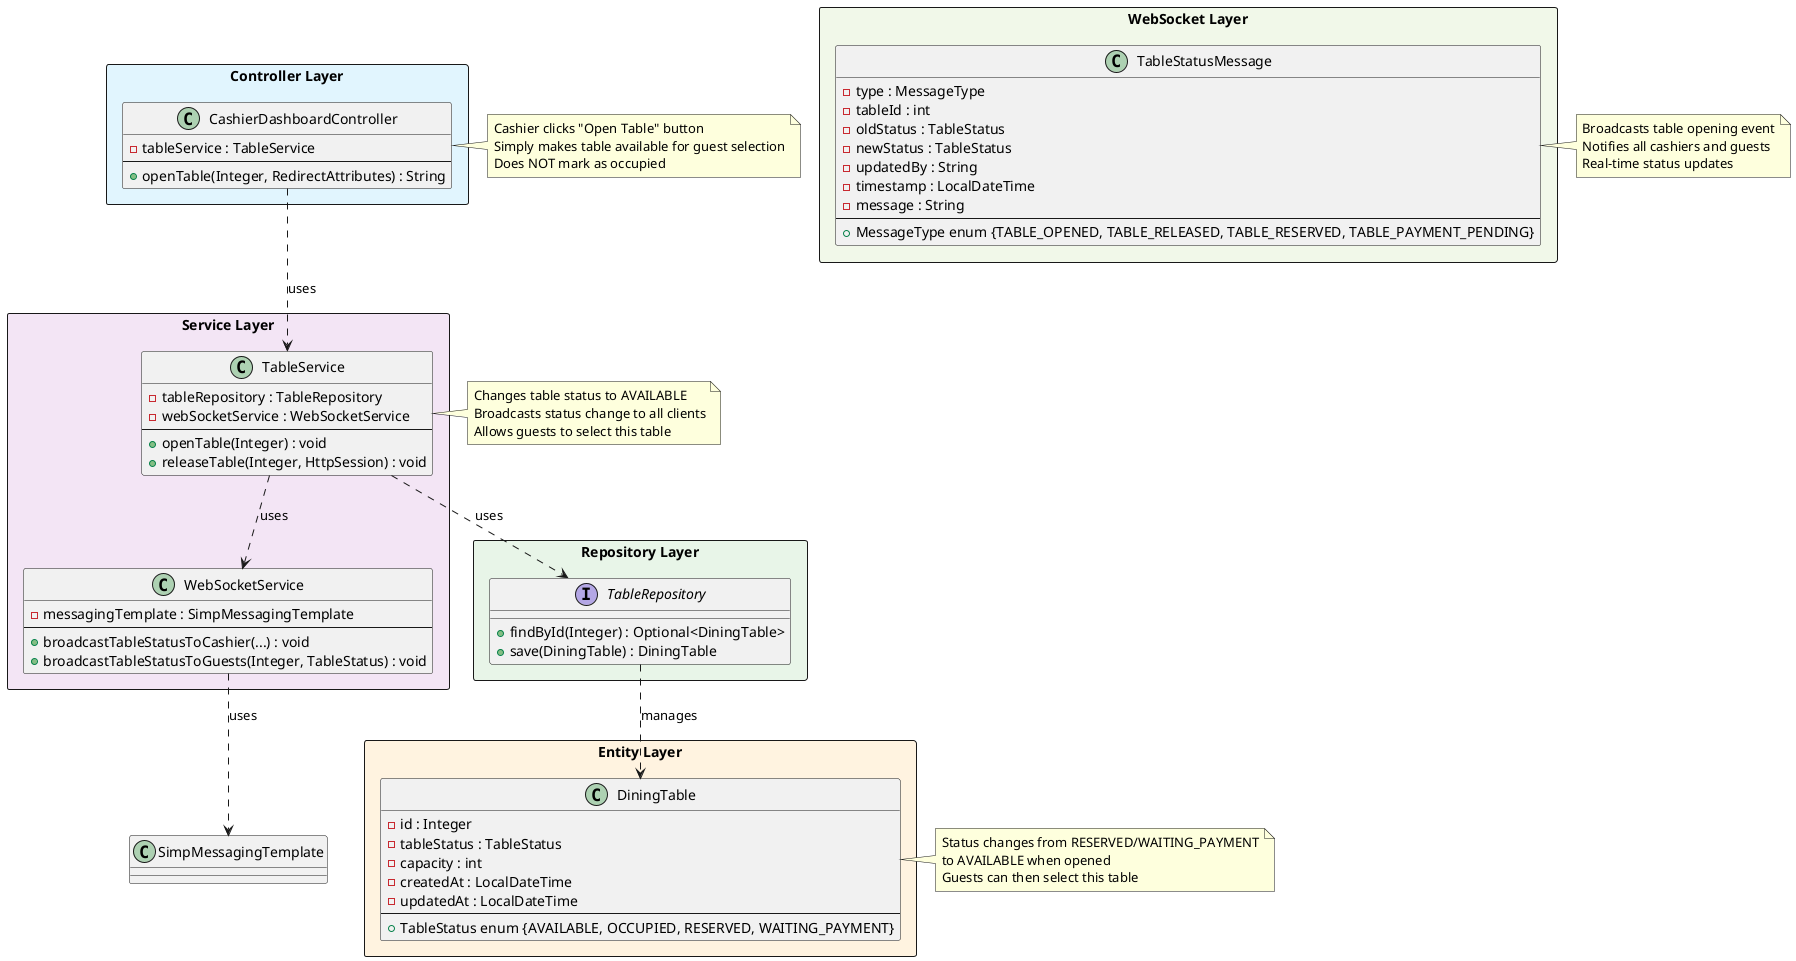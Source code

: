 @startuml Open Table Class Diagram

!define CONTROLLER_COLOR #E1F5FE
!define SERVICE_COLOR #F3E5F5
!define REPOSITORY_COLOR #E8F5E8
!define ENTITY_COLOR #FFF3E0
!define DTO_COLOR #FCE4EC
!define WEBSOCKET_COLOR #F1F8E9

package "Controller Layer" <<Rectangle>> CONTROLLER_COLOR {
    class CashierDashboardController {
        - tableService : TableService
        --
        + openTable(Integer, RedirectAttributes) : String
    }
}

package "Service Layer" <<Rectangle>> SERVICE_COLOR {
    class TableService {
        - tableRepository : TableRepository
        - webSocketService : WebSocketService
        --
        + openTable(Integer) : void
        + releaseTable(Integer, HttpSession) : void
    }

    class WebSocketService {
        - messagingTemplate : SimpMessagingTemplate
        --
        + broadcastTableStatusToCashier(...) : void
        + broadcastTableStatusToGuests(Integer, TableStatus) : void
    }
}

package "Repository Layer" <<Rectangle>> REPOSITORY_COLOR {
    interface TableRepository {
        + findById(Integer) : Optional<DiningTable>
        + save(DiningTable) : DiningTable
    }
}

package "Entity Layer" <<Rectangle>> ENTITY_COLOR {
    class DiningTable {
        - id : Integer
        - tableStatus : TableStatus
        - capacity : int
        - createdAt : LocalDateTime
        - updatedAt : LocalDateTime
        --
        + TableStatus enum {AVAILABLE, OCCUPIED, RESERVED, WAITING_PAYMENT}
    }
}

package "WebSocket Layer" <<Rectangle>> WEBSOCKET_COLOR {
    class TableStatusMessage {
        - type : MessageType
        - tableId : int
        - oldStatus : TableStatus
        - newStatus : TableStatus
        - updatedBy : String
        - timestamp : LocalDateTime
        - message : String
        --
        + MessageType enum {TABLE_OPENED, TABLE_RELEASED, TABLE_RESERVED, TABLE_PAYMENT_PENDING}
    }
}

' Dependency Relationships
CashierDashboardController ..> TableService : uses
TableService ..> TableRepository : uses
TableService ..> WebSocketService : uses
WebSocketService ..> SimpMessagingTemplate : uses

' Association Relationships
TableRepository ..> DiningTable : manages

' Notes
note right of CashierDashboardController
  Cashier clicks "Open Table" button
  Simply makes table available for guest selection
  Does NOT mark as occupied
end note

note right of TableService
  Changes table status to AVAILABLE
  Broadcasts status change to all clients
  Allows guests to select this table
end note

note right of DiningTable
  Status changes from RESERVED/WAITING_PAYMENT
  to AVAILABLE when opened
  Guests can then select this table
end note

note right of TableStatusMessage
  Broadcasts table opening event
  Notifies all cashiers and guests
  Real-time status updates
end note

@enduml
